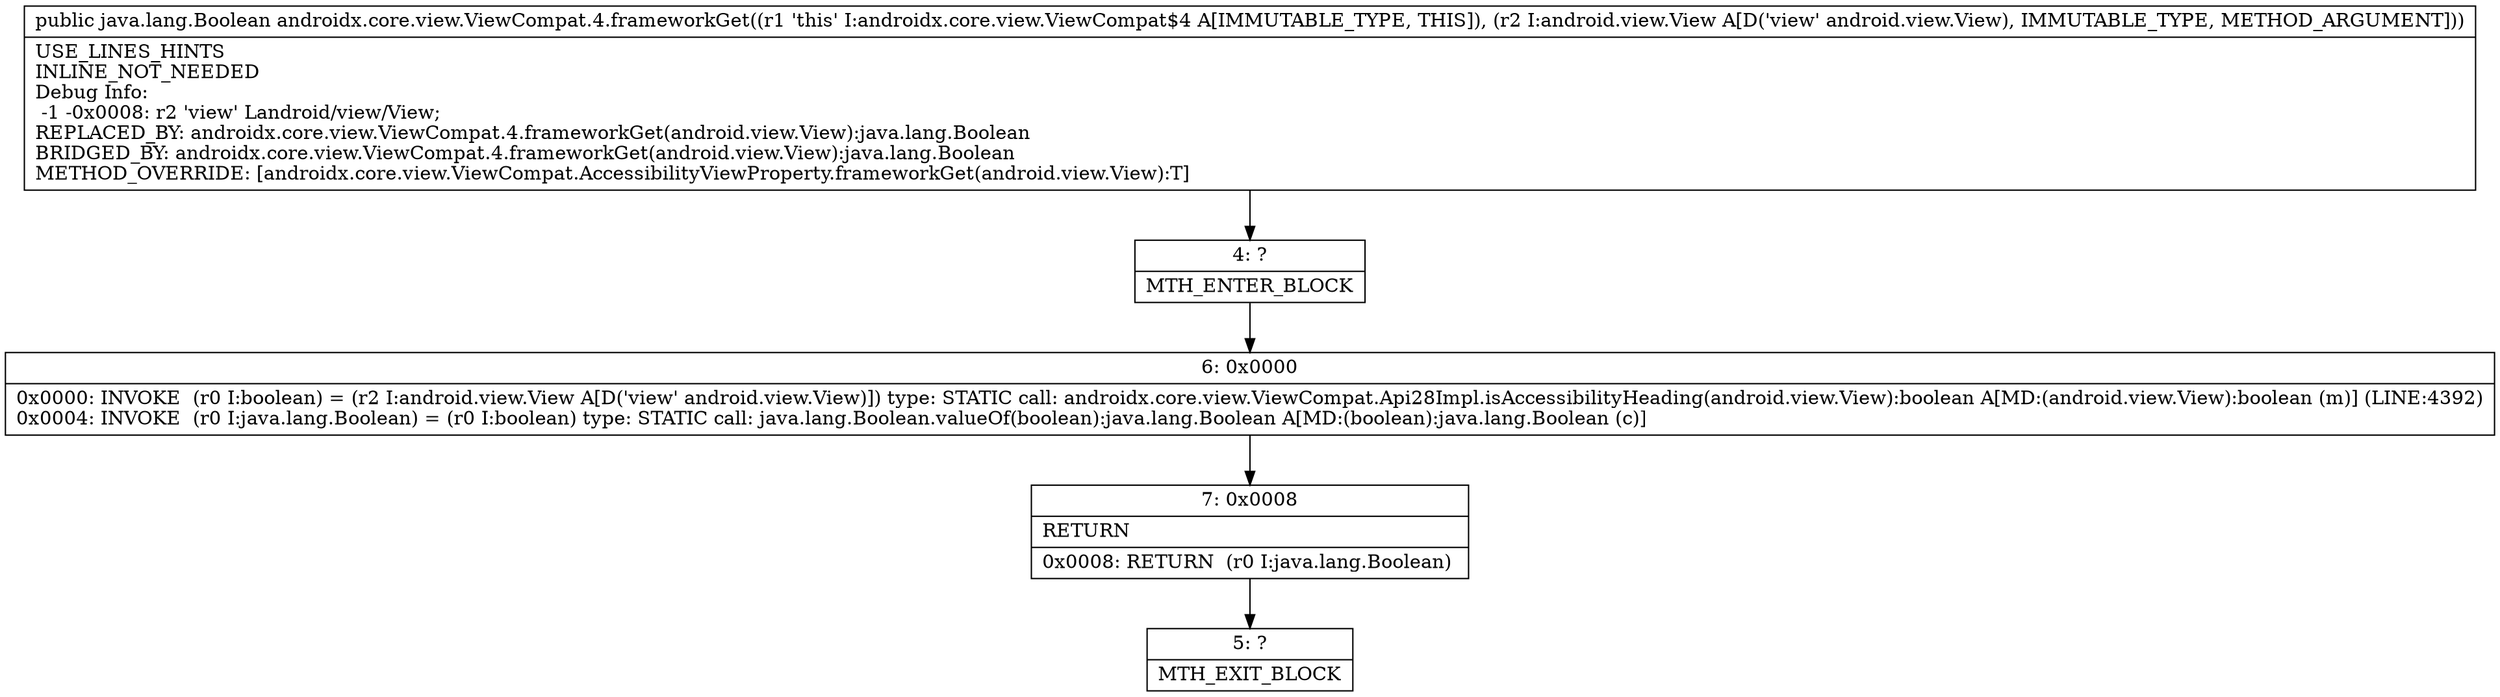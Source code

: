 digraph "CFG forandroidx.core.view.ViewCompat.4.frameworkGet(Landroid\/view\/View;)Ljava\/lang\/Boolean;" {
Node_4 [shape=record,label="{4\:\ ?|MTH_ENTER_BLOCK\l}"];
Node_6 [shape=record,label="{6\:\ 0x0000|0x0000: INVOKE  (r0 I:boolean) = (r2 I:android.view.View A[D('view' android.view.View)]) type: STATIC call: androidx.core.view.ViewCompat.Api28Impl.isAccessibilityHeading(android.view.View):boolean A[MD:(android.view.View):boolean (m)] (LINE:4392)\l0x0004: INVOKE  (r0 I:java.lang.Boolean) = (r0 I:boolean) type: STATIC call: java.lang.Boolean.valueOf(boolean):java.lang.Boolean A[MD:(boolean):java.lang.Boolean (c)]\l}"];
Node_7 [shape=record,label="{7\:\ 0x0008|RETURN\l|0x0008: RETURN  (r0 I:java.lang.Boolean) \l}"];
Node_5 [shape=record,label="{5\:\ ?|MTH_EXIT_BLOCK\l}"];
MethodNode[shape=record,label="{public java.lang.Boolean androidx.core.view.ViewCompat.4.frameworkGet((r1 'this' I:androidx.core.view.ViewCompat$4 A[IMMUTABLE_TYPE, THIS]), (r2 I:android.view.View A[D('view' android.view.View), IMMUTABLE_TYPE, METHOD_ARGUMENT]))  | USE_LINES_HINTS\lINLINE_NOT_NEEDED\lDebug Info:\l  \-1 \-0x0008: r2 'view' Landroid\/view\/View;\lREPLACED_BY: androidx.core.view.ViewCompat.4.frameworkGet(android.view.View):java.lang.Boolean\lBRIDGED_BY: androidx.core.view.ViewCompat.4.frameworkGet(android.view.View):java.lang.Boolean\lMETHOD_OVERRIDE: [androidx.core.view.ViewCompat.AccessibilityViewProperty.frameworkGet(android.view.View):T]\l}"];
MethodNode -> Node_4;Node_4 -> Node_6;
Node_6 -> Node_7;
Node_7 -> Node_5;
}

